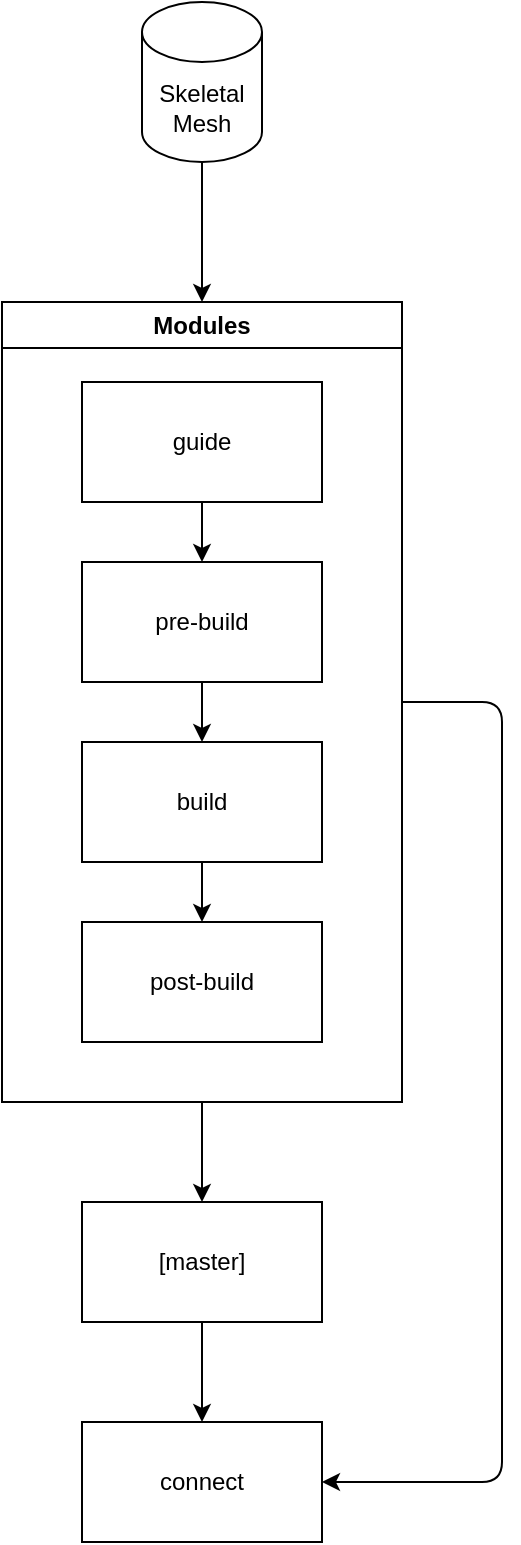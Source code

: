 <mxfile>
    <diagram id="GujUnMXWsWuUTMxQuTS4" name="Page-1">
        <mxGraphModel dx="884" dy="1107" grid="1" gridSize="10" guides="1" tooltips="1" connect="1" arrows="1" fold="1" page="1" pageScale="1" pageWidth="850" pageHeight="1100" math="0" shadow="0">
            <root>
                <mxCell id="0"/>
                <mxCell id="1" parent="0"/>
                <mxCell id="18" style="edgeStyle=none;html=1;" parent="1" source="16" target="24" edge="1">
                    <mxGeometry relative="1" as="geometry">
                        <mxPoint x="420" y="140" as="targetPoint"/>
                    </mxGeometry>
                </mxCell>
                <mxCell id="16" value="Skeletal Mesh" style="shape=cylinder3;whiteSpace=wrap;html=1;boundedLbl=1;backgroundOutline=1;size=15;" parent="1" vertex="1">
                    <mxGeometry x="390" y="140" width="60" height="80" as="geometry"/>
                </mxCell>
                <mxCell id="30" style="edgeStyle=none;html=1;" edge="1" parent="1" source="23" target="27">
                    <mxGeometry relative="1" as="geometry"/>
                </mxCell>
                <mxCell id="23" value="[master]" style="rounded=0;whiteSpace=wrap;html=1;" vertex="1" parent="1">
                    <mxGeometry x="360" y="740" width="120" height="60" as="geometry"/>
                </mxCell>
                <mxCell id="25" style="edgeStyle=none;html=1;" edge="1" parent="1" source="24" target="23">
                    <mxGeometry relative="1" as="geometry"/>
                </mxCell>
                <mxCell id="29" style="edgeStyle=none;html=1;" edge="1" parent="1" source="24" target="27">
                    <mxGeometry relative="1" as="geometry">
                        <Array as="points">
                            <mxPoint x="570" y="490"/>
                            <mxPoint x="570" y="880"/>
                        </Array>
                    </mxGeometry>
                </mxCell>
                <mxCell id="24" value="Modules" style="swimlane;whiteSpace=wrap;html=1;" vertex="1" parent="1">
                    <mxGeometry x="320" y="290" width="200" height="400" as="geometry"/>
                </mxCell>
                <mxCell id="31" style="edgeStyle=none;html=1;" edge="1" parent="24" source="19" target="22">
                    <mxGeometry relative="1" as="geometry"/>
                </mxCell>
                <mxCell id="19" value="guide" style="rounded=0;whiteSpace=wrap;html=1;" vertex="1" parent="24">
                    <mxGeometry x="40" y="40" width="120" height="60" as="geometry"/>
                </mxCell>
                <mxCell id="33" style="edgeStyle=none;html=1;" edge="1" parent="24" source="20" target="21">
                    <mxGeometry relative="1" as="geometry"/>
                </mxCell>
                <mxCell id="20" value="build" style="rounded=0;whiteSpace=wrap;html=1;" vertex="1" parent="24">
                    <mxGeometry x="40" y="220" width="120" height="60" as="geometry"/>
                </mxCell>
                <mxCell id="21" value="post-build" style="rounded=0;whiteSpace=wrap;html=1;" vertex="1" parent="24">
                    <mxGeometry x="40" y="310" width="120" height="60" as="geometry"/>
                </mxCell>
                <mxCell id="32" style="edgeStyle=none;html=1;" edge="1" parent="24" source="22" target="20">
                    <mxGeometry relative="1" as="geometry"/>
                </mxCell>
                <mxCell id="22" value="pre-build" style="rounded=0;whiteSpace=wrap;html=1;" vertex="1" parent="24">
                    <mxGeometry x="40" y="130" width="120" height="60" as="geometry"/>
                </mxCell>
                <mxCell id="27" value="connect" style="rounded=0;whiteSpace=wrap;html=1;" vertex="1" parent="1">
                    <mxGeometry x="360" y="850" width="120" height="60" as="geometry"/>
                </mxCell>
            </root>
        </mxGraphModel>
    </diagram>
</mxfile>